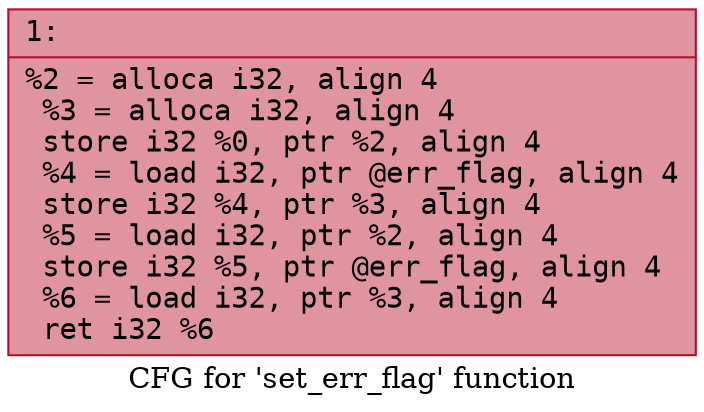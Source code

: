 digraph "CFG for 'set_err_flag' function" {
	label="CFG for 'set_err_flag' function";

	Node0x600001bee940 [shape=record,color="#b70d28ff", style=filled, fillcolor="#b70d2870" fontname="Courier",label="{1:\l|  %2 = alloca i32, align 4\l  %3 = alloca i32, align 4\l  store i32 %0, ptr %2, align 4\l  %4 = load i32, ptr @err_flag, align 4\l  store i32 %4, ptr %3, align 4\l  %5 = load i32, ptr %2, align 4\l  store i32 %5, ptr @err_flag, align 4\l  %6 = load i32, ptr %3, align 4\l  ret i32 %6\l}"];
}

